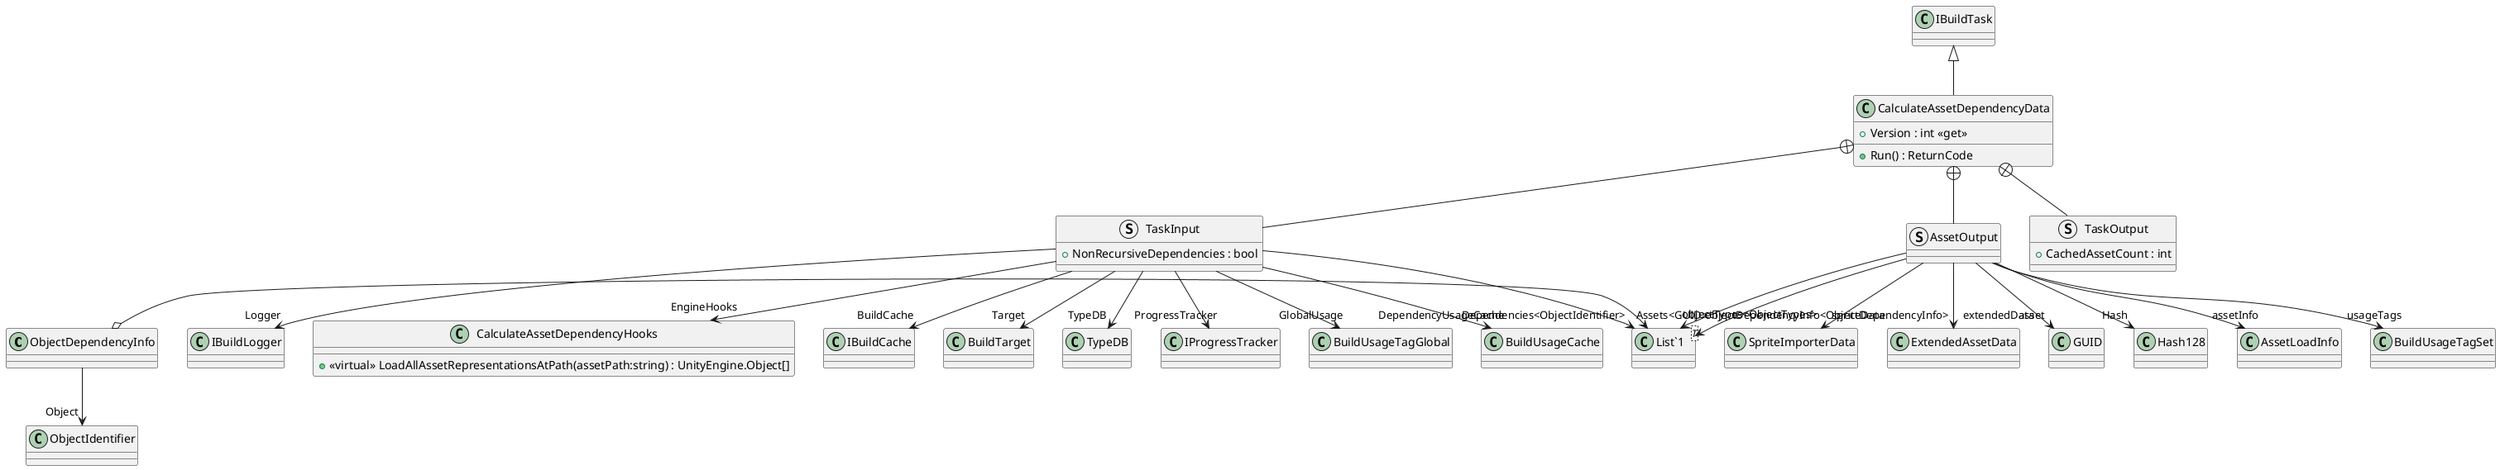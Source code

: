 @startuml
class ObjectDependencyInfo {
}
class CalculateAssetDependencyHooks {
    + <<virtual>> LoadAllAssetRepresentationsAtPath(assetPath:string) : UnityEngine.Object[]
}
class CalculateAssetDependencyData {
    + Version : int <<get>>
    + Run() : ReturnCode
}
class "List`1"<T> {
}
struct TaskInput {
    + NonRecursiveDependencies : bool
}
struct AssetOutput {
}
struct TaskOutput {
    + CachedAssetCount : int
}
ObjectDependencyInfo --> "Object" ObjectIdentifier
ObjectDependencyInfo o-> "Dependencies<ObjectIdentifier>" "List`1"
IBuildTask <|-- CalculateAssetDependencyData
CalculateAssetDependencyData +-- TaskInput
TaskInput --> "BuildCache" IBuildCache
TaskInput --> "Target" BuildTarget
TaskInput --> "TypeDB" TypeDB
TaskInput --> "Assets<GUID>" "List`1"
TaskInput --> "ProgressTracker" IProgressTracker
TaskInput --> "GlobalUsage" BuildUsageTagGlobal
TaskInput --> "DependencyUsageCache" BuildUsageCache
TaskInput --> "EngineHooks" CalculateAssetDependencyHooks
TaskInput --> "Logger" IBuildLogger
CalculateAssetDependencyData +-- AssetOutput
AssetOutput --> "asset" GUID
AssetOutput --> "Hash" Hash128
AssetOutput --> "assetInfo" AssetLoadInfo
AssetOutput --> "objectDependencyInfo<ObjectDependencyInfo>" "List`1"
AssetOutput --> "usageTags" BuildUsageTagSet
AssetOutput --> "spriteData" SpriteImporterData
AssetOutput --> "extendedData" ExtendedAssetData
AssetOutput --> "objectTypes<ObjectTypes>" "List`1"
CalculateAssetDependencyData +-- TaskOutput
@enduml
